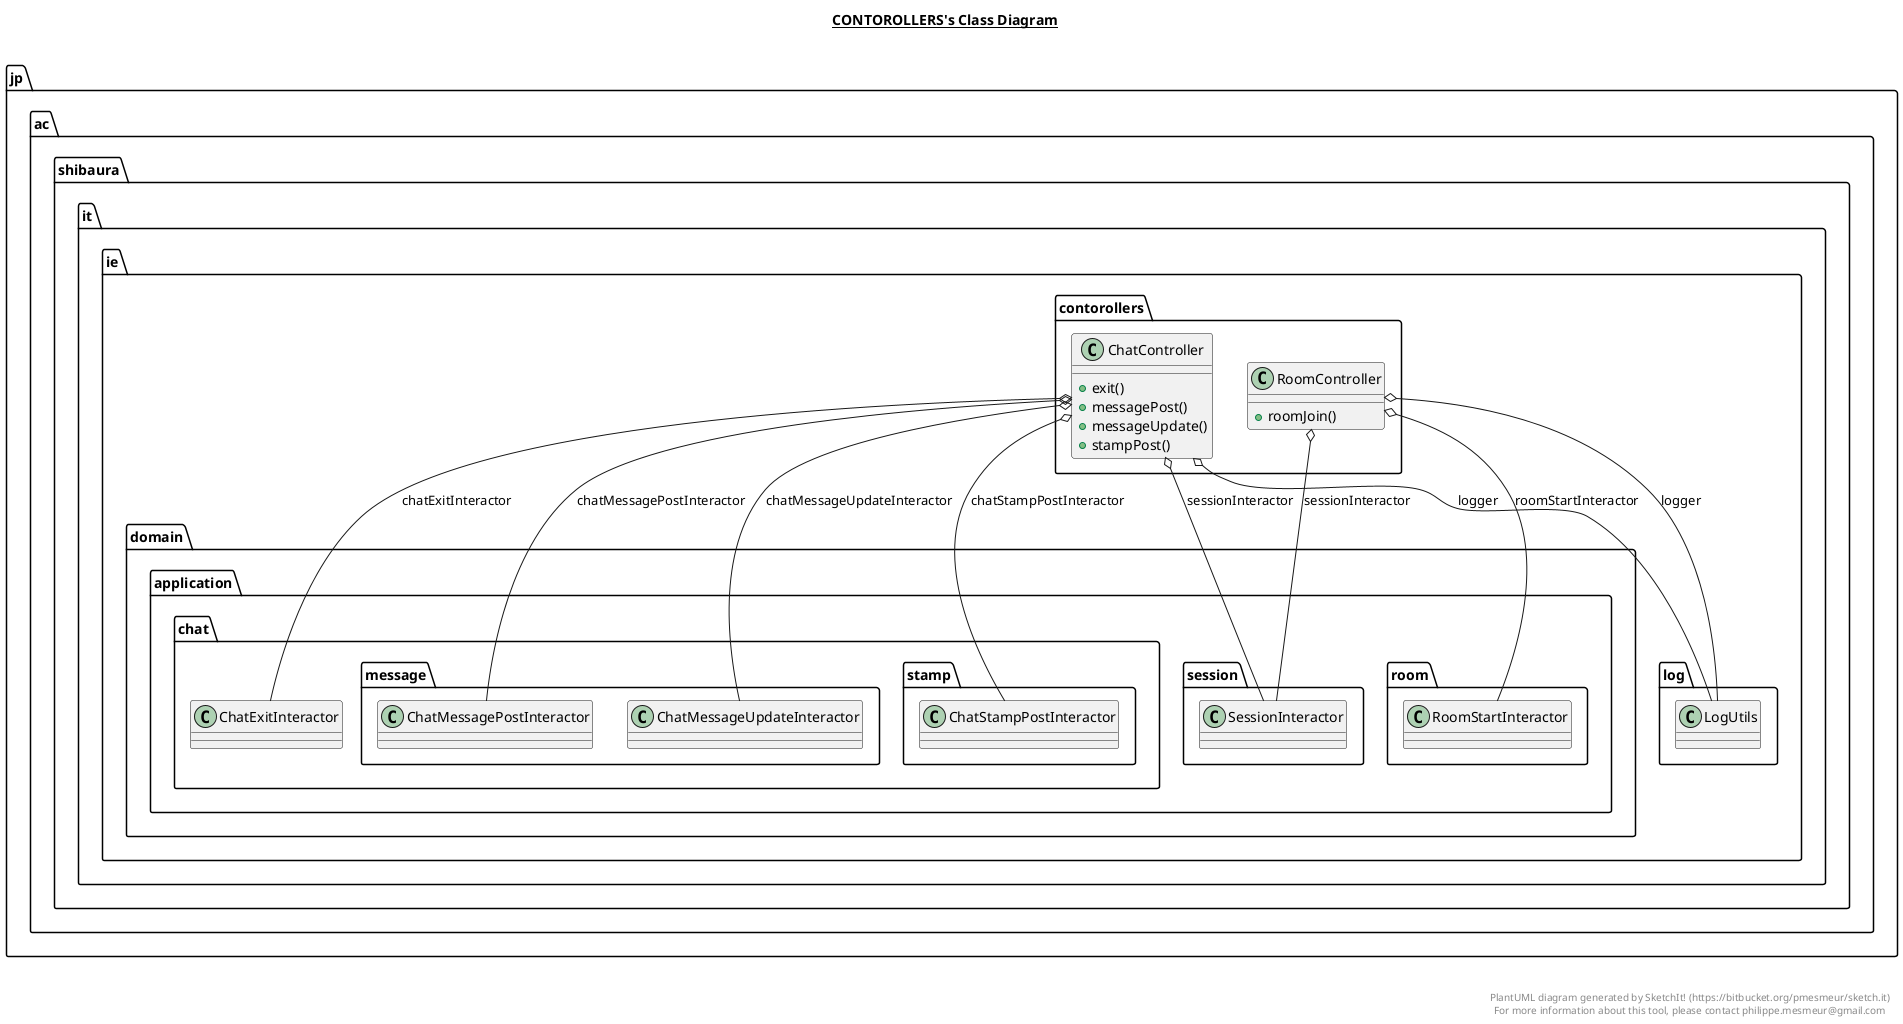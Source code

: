 @startuml

title __CONTOROLLERS's Class Diagram__\n

  namespace jp.ac.shibaura.it.ie {
    namespace contorollers {
      class jp.ac.shibaura.it.ie.contorollers.ChatController {
          + exit()
          + messagePost()
          + messageUpdate()
          + stampPost()
      }
    }
  }
  

  namespace jp.ac.shibaura.it.ie {
    namespace contorollers {
      class jp.ac.shibaura.it.ie.contorollers.RoomController {
          + roomJoin()
      }
    }
  }
  

  jp.ac.shibaura.it.ie.contorollers.ChatController o-- jp.ac.shibaura.it.ie.domain.application.chat.ChatExitInteractor : chatExitInteractor
  jp.ac.shibaura.it.ie.contorollers.ChatController o-- jp.ac.shibaura.it.ie.domain.application.chat.message.ChatMessagePostInteractor : chatMessagePostInteractor
  jp.ac.shibaura.it.ie.contorollers.ChatController o-- jp.ac.shibaura.it.ie.domain.application.chat.message.ChatMessageUpdateInteractor : chatMessageUpdateInteractor
  jp.ac.shibaura.it.ie.contorollers.ChatController o-- jp.ac.shibaura.it.ie.domain.application.chat.stamp.ChatStampPostInteractor : chatStampPostInteractor
  jp.ac.shibaura.it.ie.contorollers.ChatController o-- jp.ac.shibaura.it.ie.log.LogUtils : logger
  jp.ac.shibaura.it.ie.contorollers.ChatController o-- jp.ac.shibaura.it.ie.domain.application.session.SessionInteractor : sessionInteractor
  jp.ac.shibaura.it.ie.contorollers.RoomController o-- jp.ac.shibaura.it.ie.log.LogUtils : logger
  jp.ac.shibaura.it.ie.contorollers.RoomController o-- jp.ac.shibaura.it.ie.domain.application.room.RoomStartInteractor : roomStartInteractor
  jp.ac.shibaura.it.ie.contorollers.RoomController o-- jp.ac.shibaura.it.ie.domain.application.session.SessionInteractor : sessionInteractor


right footer


PlantUML diagram generated by SketchIt! (https://bitbucket.org/pmesmeur/sketch.it)
For more information about this tool, please contact philippe.mesmeur@gmail.com
endfooter

@enduml
